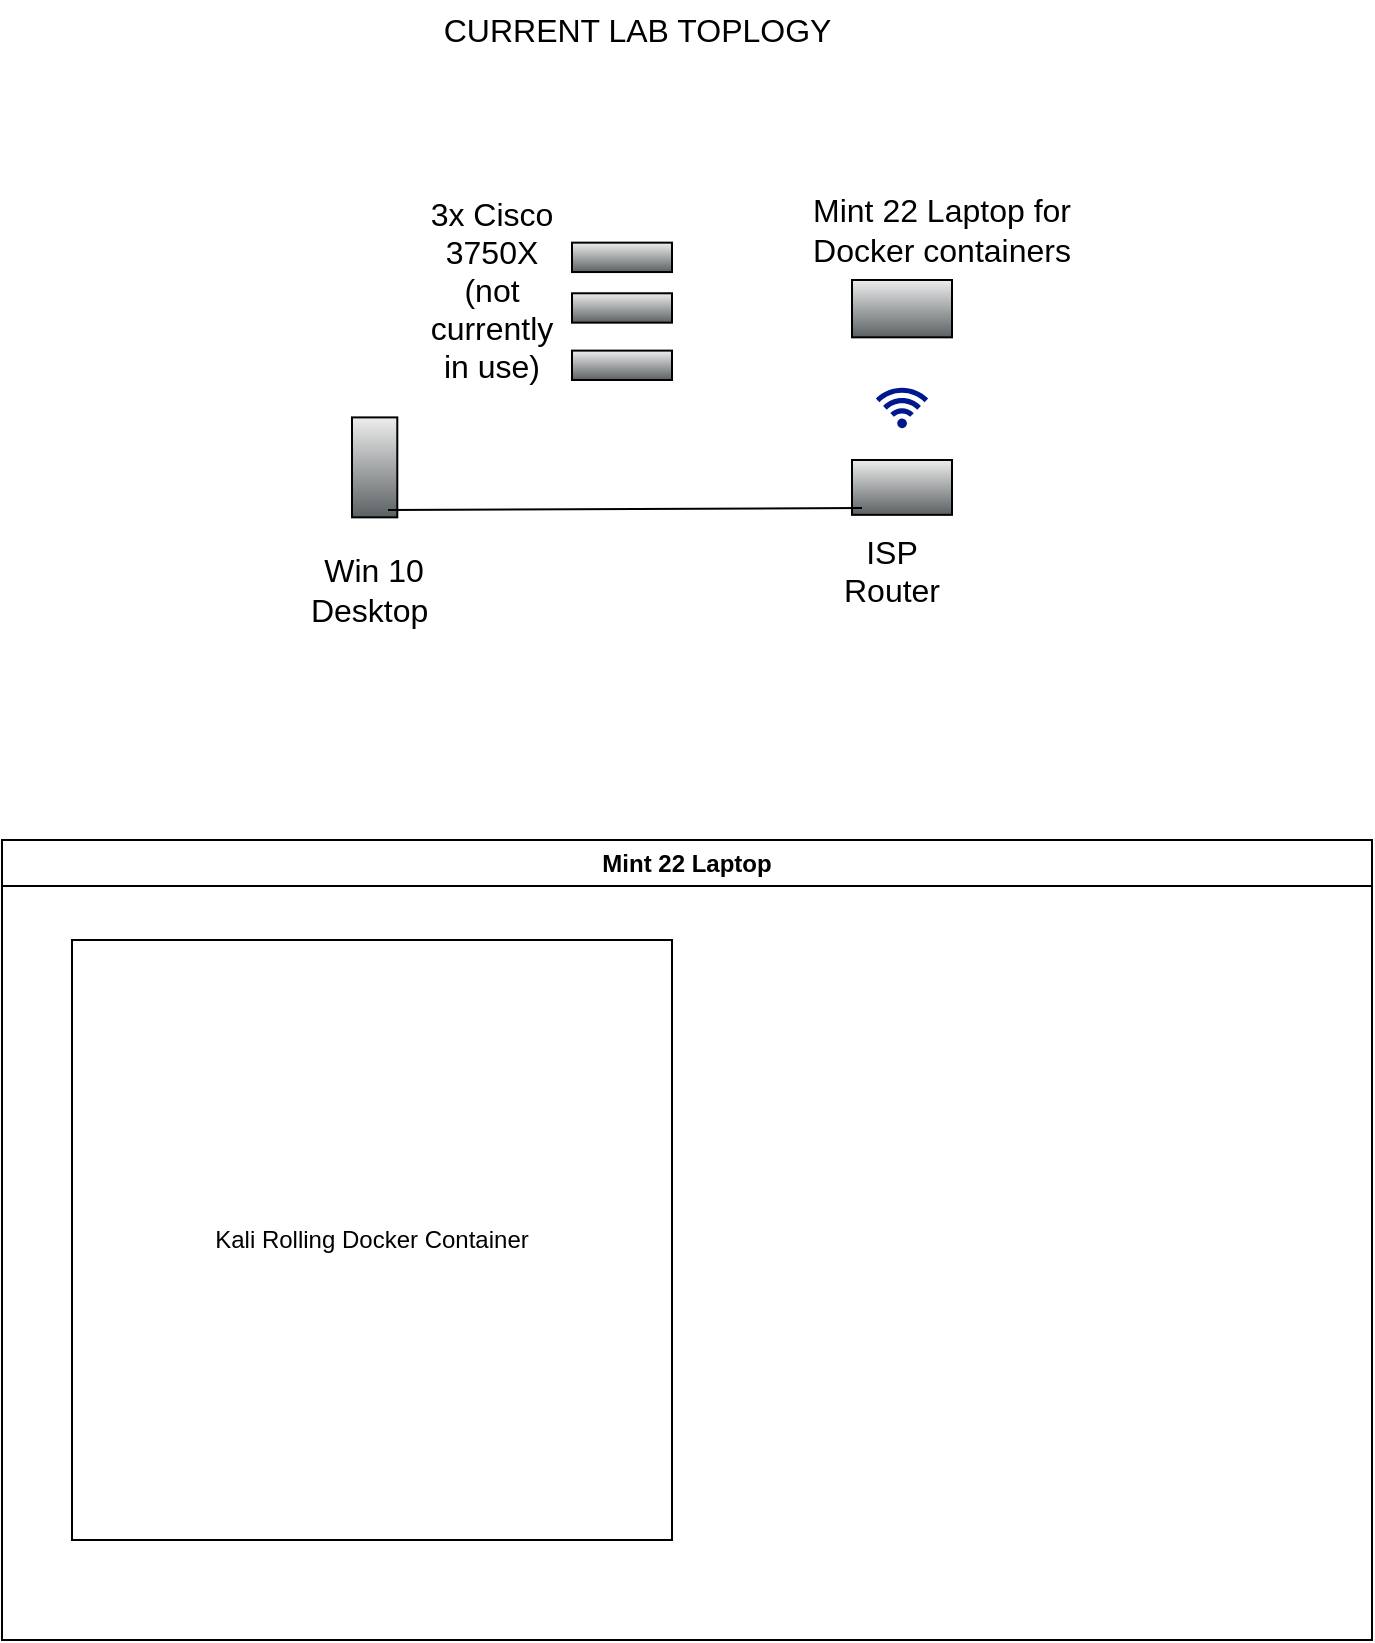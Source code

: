 <?xml version="1.0" encoding="UTF-8"?>
<!-- Do not edit this file with editors other than draw.io -->
<!DOCTYPE svg PUBLIC "-//W3C//DTD SVG 1.1//EN" "http://www.w3.org/Graphics/SVG/1.1/DTD/svg11.dtd">
<svg xmlns="http://www.w3.org/2000/svg" style="background: transparent; background-color: transparent; color-scheme: light dark;" xmlns:xlink="http://www.w3.org/1999/xlink" version="1.1" width="686px" height="821px" viewBox="-0.5 -0.5 686 821" content="&lt;mxfile host=&quot;app.diagrams.net&quot; agent=&quot;Mozilla/5.0 (X11; Linux x86_64) AppleWebKit/537.36 (KHTML, like Gecko) Chrome/141.0.0.0 Safari/537.36&quot; version=&quot;28.2.5&quot;&gt;&#10;  &lt;diagram name=&quot;Page-1&quot; id=&quot;QlcYzYg2v1MQ-RRCxxak&quot;&gt;&#10;    &lt;mxGraphModel dx=&quot;1620&quot; dy=&quot;798&quot; grid=&quot;1&quot; gridSize=&quot;10&quot; guides=&quot;1&quot; tooltips=&quot;1&quot; connect=&quot;1&quot; arrows=&quot;1&quot; fold=&quot;1&quot; page=&quot;1&quot; pageScale=&quot;1&quot; pageWidth=&quot;850&quot; pageHeight=&quot;1100&quot; math=&quot;0&quot; shadow=&quot;0&quot;&gt;&#10;      &lt;root&gt;&#10;        &lt;mxCell id=&quot;0&quot; /&gt;&#10;        &lt;mxCell id=&quot;1&quot; parent=&quot;0&quot; /&gt;&#10;        &lt;mxCell id=&quot;G-w8_pUQkLvqbuahZuXw-2&quot; value=&quot;&quot; style=&quot;shape=mxgraph.networks2.icon;aspect=fixed;fillColor=#EDEDED;strokeColor=#000000;gradientColor=#5B6163;network2IconShadow=1;network2bgFillColor=none;labelPosition=center;verticalLabelPosition=bottom;align=center;verticalAlign=top;network2Icon=mxgraph.networks2.laptop;network2IconW=1;network2IconH=0.573;&quot; parent=&quot;1&quot; vertex=&quot;1&quot;&gt;&#10;          &lt;mxGeometry x=&quot;490&quot; y=&quot;330&quot; width=&quot;50&quot; height=&quot;28.67&quot; as=&quot;geometry&quot; /&gt;&#10;        &lt;/mxCell&gt;&#10;        &lt;mxCell id=&quot;G-w8_pUQkLvqbuahZuXw-3&quot; value=&quot;&quot; style=&quot;fillColorStyles=neutralFill;neutralFill=#9DA6A8;shape=mxgraph.networks2.icon;aspect=fixed;fillColor=#EDEDED;strokeColor=#000000;gradientColor=#5B6163;network2IconShadow=1;network2bgFillColor=none;labelPosition=center;verticalLabelPosition=bottom;align=center;verticalAlign=top;network2Icon=mxgraph.networks2.router;network2IconXOffset=0.0;network2IconYOffset=-0.114;network2IconW=1;network2IconH=0.548;&quot; parent=&quot;1&quot; vertex=&quot;1&quot;&gt;&#10;          &lt;mxGeometry x=&quot;490&quot; y=&quot;420&quot; width=&quot;50&quot; height=&quot;27.425&quot; as=&quot;geometry&quot; /&gt;&#10;        &lt;/mxCell&gt;&#10;        &lt;mxCell id=&quot;G-w8_pUQkLvqbuahZuXw-4&quot; value=&quot;&quot; style=&quot;shape=mxgraph.networks2.icon;aspect=fixed;fillColor=#EDEDED;strokeColor=#000000;gradientColor=#5B6163;network2IconShadow=1;network2bgFillColor=none;labelPosition=center;verticalLabelPosition=bottom;align=center;verticalAlign=top;network2Icon=mxgraph.networks2.desktop_pc;network2IconXOffset=-0.003;network2IconYOffset=0.0;network2IconW=0.453;network2IconH=1.0;&quot; parent=&quot;1&quot; vertex=&quot;1&quot;&gt;&#10;          &lt;mxGeometry x=&quot;240&quot; y=&quot;398.7&quot; width=&quot;22.65&quot; height=&quot;49.975&quot; as=&quot;geometry&quot; /&gt;&#10;        &lt;/mxCell&gt;&#10;        &lt;mxCell id=&quot;G-w8_pUQkLvqbuahZuXw-6&quot; value=&quot;&quot; style=&quot;fillColorStyles=neutralFill;neutralFill=#9DA6A8;shape=mxgraph.networks2.icon;aspect=fixed;fillColor=#EDEDED;strokeColor=#000000;gradientColor=#5B6163;network2IconShadow=1;network2bgFillColor=none;labelPosition=center;verticalLabelPosition=bottom;align=center;verticalAlign=top;network2Icon=mxgraph.networks2.hub;network2IconXOffset=0.0;network2IconYOffset=0.013;network2IconW=1;network2IconH=0.294;&quot; parent=&quot;1&quot; vertex=&quot;1&quot;&gt;&#10;          &lt;mxGeometry x=&quot;350&quot; y=&quot;336.64&quot; width=&quot;50&quot; height=&quot;14.69&quot; as=&quot;geometry&quot; /&gt;&#10;        &lt;/mxCell&gt;&#10;        &lt;mxCell id=&quot;G-w8_pUQkLvqbuahZuXw-7&quot; value=&quot;&quot; style=&quot;fillColorStyles=neutralFill;neutralFill=#9DA6A8;shape=mxgraph.networks2.icon;aspect=fixed;fillColor=#EDEDED;strokeColor=#000000;gradientColor=#5B6163;network2IconShadow=1;network2bgFillColor=none;labelPosition=center;verticalLabelPosition=bottom;align=center;verticalAlign=top;network2Icon=mxgraph.networks2.hub;network2IconXOffset=0.0;network2IconYOffset=0.013;network2IconW=1;network2IconH=0.294;&quot; parent=&quot;1&quot; vertex=&quot;1&quot;&gt;&#10;          &lt;mxGeometry x=&quot;350&quot; y=&quot;365.31&quot; width=&quot;50&quot; height=&quot;14.69&quot; as=&quot;geometry&quot; /&gt;&#10;        &lt;/mxCell&gt;&#10;        &lt;mxCell id=&quot;G-w8_pUQkLvqbuahZuXw-8&quot; value=&quot;&quot; style=&quot;fillColorStyles=neutralFill;neutralFill=#9DA6A8;shape=mxgraph.networks2.icon;aspect=fixed;fillColor=#EDEDED;strokeColor=#000000;gradientColor=#5B6163;network2IconShadow=1;network2bgFillColor=none;labelPosition=center;verticalLabelPosition=bottom;align=center;verticalAlign=top;network2Icon=mxgraph.networks2.hub;network2IconXOffset=0.0;network2IconYOffset=0.013;network2IconW=1;network2IconH=0.294;&quot; parent=&quot;1&quot; vertex=&quot;1&quot;&gt;&#10;          &lt;mxGeometry x=&quot;350&quot; y=&quot;311.33&quot; width=&quot;50&quot; height=&quot;14.69&quot; as=&quot;geometry&quot; /&gt;&#10;        &lt;/mxCell&gt;&#10;        &lt;mxCell id=&quot;G-w8_pUQkLvqbuahZuXw-13&quot; value=&quot;&quot; style=&quot;sketch=0;aspect=fixed;pointerEvents=1;shadow=0;dashed=0;html=1;strokeColor=none;labelPosition=center;verticalLabelPosition=bottom;verticalAlign=top;align=center;fillColor=#00188D;shape=mxgraph.mscae.enterprise.wireless_connection;rotation=-90;&quot; parent=&quot;1&quot; vertex=&quot;1&quot;&gt;&#10;          &lt;mxGeometry x=&quot;504&quot; y=&quot;380&quot; width=&quot;22&quot; height=&quot;26.19&quot; as=&quot;geometry&quot; /&gt;&#10;        &lt;/mxCell&gt;&#10;        &lt;mxCell id=&quot;G-w8_pUQkLvqbuahZuXw-14&quot; value=&quot;CURRENT LAB TOPLOGY&amp;amp;nbsp;&quot; style=&quot;text;strokeColor=none;fillColor=none;html=1;align=center;verticalAlign=middle;whiteSpace=wrap;rounded=0;fontSize=16;&quot; parent=&quot;1&quot; vertex=&quot;1&quot;&gt;&#10;          &lt;mxGeometry x=&quot;265&quot; y=&quot;190&quot; width=&quot;240&quot; height=&quot;30&quot; as=&quot;geometry&quot; /&gt;&#10;        &lt;/mxCell&gt;&#10;        &lt;mxCell id=&quot;G-w8_pUQkLvqbuahZuXw-17&quot; value=&quot;&quot; style=&quot;endArrow=none;html=1;rounded=0;fontSize=12;startSize=8;endSize=8;curved=1;exitX=0.795;exitY=0.926;exitDx=0;exitDy=0;exitPerimeter=0;entryX=0.1;entryY=0.875;entryDx=0;entryDy=0;entryPerimeter=0;&quot; parent=&quot;1&quot; source=&quot;G-w8_pUQkLvqbuahZuXw-4&quot; target=&quot;G-w8_pUQkLvqbuahZuXw-3&quot; edge=&quot;1&quot;&gt;&#10;          &lt;mxGeometry width=&quot;50&quot; height=&quot;50&quot; relative=&quot;1&quot; as=&quot;geometry&quot;&gt;&#10;            &lt;mxPoint x=&quot;520&quot; y=&quot;470&quot; as=&quot;sourcePoint&quot; /&gt;&#10;            &lt;mxPoint x=&quot;480&quot; y=&quot;450&quot; as=&quot;targetPoint&quot; /&gt;&#10;          &lt;/mxGeometry&gt;&#10;        &lt;/mxCell&gt;&#10;        &lt;mxCell id=&quot;G-w8_pUQkLvqbuahZuXw-18&quot; value=&quot;ISP Router&amp;lt;div&amp;gt;&amp;lt;br&amp;gt;&amp;lt;/div&amp;gt;&quot; style=&quot;text;strokeColor=none;fillColor=none;html=1;align=center;verticalAlign=middle;whiteSpace=wrap;rounded=0;fontSize=16;&quot; parent=&quot;1&quot; vertex=&quot;1&quot;&gt;&#10;          &lt;mxGeometry x=&quot;480&quot; y=&quot;470&quot; width=&quot;60&quot; height=&quot;30&quot; as=&quot;geometry&quot; /&gt;&#10;        &lt;/mxCell&gt;&#10;        &lt;mxCell id=&quot;G-w8_pUQkLvqbuahZuXw-19&quot; value=&quot;Mint 22 Laptop for Docker containers&quot; style=&quot;text;strokeColor=none;fillColor=none;html=1;align=center;verticalAlign=middle;whiteSpace=wrap;rounded=0;fontSize=16;&quot; parent=&quot;1&quot; vertex=&quot;1&quot;&gt;&#10;          &lt;mxGeometry x=&quot;450&quot; y=&quot;290&quot; width=&quot;170&quot; height=&quot;30&quot; as=&quot;geometry&quot; /&gt;&#10;        &lt;/mxCell&gt;&#10;        &lt;mxCell id=&quot;G-w8_pUQkLvqbuahZuXw-20&quot; value=&quot;Win 10 Desktop&amp;amp;nbsp;&quot; style=&quot;text;strokeColor=none;fillColor=none;html=1;align=center;verticalAlign=middle;whiteSpace=wrap;rounded=0;fontSize=16;&quot; parent=&quot;1&quot; vertex=&quot;1&quot;&gt;&#10;          &lt;mxGeometry x=&quot;221.33&quot; y=&quot;470&quot; width=&quot;60&quot; height=&quot;30&quot; as=&quot;geometry&quot; /&gt;&#10;        &lt;/mxCell&gt;&#10;        &lt;mxCell id=&quot;G-w8_pUQkLvqbuahZuXw-21&quot; value=&quot;3x Cisco 3750X (not currently in use)&quot; style=&quot;text;strokeColor=none;fillColor=none;html=1;align=center;verticalAlign=middle;whiteSpace=wrap;rounded=0;fontSize=16;&quot; parent=&quot;1&quot; vertex=&quot;1&quot;&gt;&#10;          &lt;mxGeometry x=&quot;280&quot; y=&quot;320&quot; width=&quot;60&quot; height=&quot;30&quot; as=&quot;geometry&quot; /&gt;&#10;        &lt;/mxCell&gt;&#10;        &lt;mxCell id=&quot;F3-zlHwpj_jEEjmvI83b-2&quot; value=&quot;Mint 22 Laptop&quot; style=&quot;swimlane;whiteSpace=wrap;html=1;&quot; vertex=&quot;1&quot; parent=&quot;1&quot;&gt;&#10;          &lt;mxGeometry x=&quot;65&quot; y=&quot;610&quot; width=&quot;685&quot; height=&quot;400&quot; as=&quot;geometry&quot; /&gt;&#10;        &lt;/mxCell&gt;&#10;        &lt;mxCell id=&quot;F3-zlHwpj_jEEjmvI83b-3&quot; value=&quot;Kali Rolling Docker Container&quot; style=&quot;whiteSpace=wrap;html=1;aspect=fixed;&quot; vertex=&quot;1&quot; parent=&quot;F3-zlHwpj_jEEjmvI83b-2&quot;&gt;&#10;          &lt;mxGeometry x=&quot;35&quot; y=&quot;50&quot; width=&quot;300&quot; height=&quot;300&quot; as=&quot;geometry&quot; /&gt;&#10;        &lt;/mxCell&gt;&#10;      &lt;/root&gt;&#10;    &lt;/mxGraphModel&gt;&#10;  &lt;/diagram&gt;&#10;&lt;/mxfile&gt;&#10;"><defs/><g><g data-cell-id="0"><g data-cell-id="1"><g data-cell-id="G-w8_pUQkLvqbuahZuXw-2"><g><path d="M 471.75 168.16 L 428.25 168.16 C 426.73 168.16 425.5 166.94 425.5 165.41 L 425.5 164.38 C 425.5 164.24 425.61 164.13 425.75 164.13 L 474.25 164.13 C 474.39 164.13 474.5 164.24 474.5 164.38 L 474.5 165.41 C 474.5 166.94 473.27 168.16 471.75 168.16 Z M 469 141 L 431 141 C 430.99 141 430.98 141.01 430.98 141.03 L 430.98 162.88 C 430.98 162.9 430.99 162.91 431 162.91 L 469 162.91 C 469.01 162.91 469.02 162.9 469.02 162.88 L 469.02 141.03 C 469.02 141.01 469.01 141 469 141 Z" fill="#ededed" stroke="none" pointer-events="all" style="fill: light-dark(rgb(237, 237, 237), rgb(33, 33, 33));"/><path d="M 474.25 163.63 L 469.7 163.63 C 469.9 163.44 470.02 163.18 470.02 162.88 L 470.02 141.03 C 470.02 140.75 469.92 140.5 469.73 140.31 C 469.73 140.31 469.72 140.3 469.72 140.29 C 469.53 140.11 469.27 140 469 140 L 431 140 C 430.44 140 429.98 140.46 429.98 141.03 L 429.98 162.88 C 429.98 163.18 430.1 163.44 430.3 163.63 L 425.75 163.63 C 425.33 163.63 425 163.97 425 164.38 L 425 165.42 C 425 166.3 425.35 167.09 425.92 167.68 C 425.94 167.7 425.96 167.73 425.99 167.75 C 426.57 168.32 427.38 168.67 428.25 168.67 L 471.75 168.67 C 473.54 168.67 475 167.21 475 165.42 L 475 164.38 C 475 163.97 474.67 163.63 474.25 163.63 Z M 431.98 142 L 468.02 142 L 468.02 161.91 L 431.98 161.91 L 431.98 142 Z M 474 165.41 C 474 166.66 472.99 167.66 471.75 167.66 L 428.25 167.66 C 427.01 167.66 426 166.66 426 165.41 L 426 164.63 L 444.01 164.63 L 444.01 165.13 C 444.01 165.4 444.24 165.63 444.51 165.63 L 455.51 165.63 C 455.79 165.63 456.01 165.4 456.01 165.13 L 456.01 164.63 L 474 164.63 L 474 165.41 Z" fill="#000000" stroke="none" pointer-events="all" style="fill: light-dark(rgb(0, 0, 0), rgb(237, 237, 237));"/></g></g><g data-cell-id="G-w8_pUQkLvqbuahZuXw-3"><g><path d="M 473.25 255.61 L 426.75 255.61 C 426.06 255.61 425.5 255.05 425.5 254.36 L 425.5 244.49 C 425.5 243.79 426.06 243.24 426.75 243.24 L 473.25 243.24 C 473.94 243.24 474.5 243.79 474.5 244.49 L 474.5 254.36 C 474.5 255.05 473.94 255.61 473.25 255.61 Z" fill="#ededed" stroke="none" pointer-events="all" style="fill: light-dark(rgb(237, 237, 237), rgb(33, 33, 33));"/><path d="M 470.89 249.25 C 470.89 250.08 470.22 250.75 469.39 250.75 C 468.56 250.75 467.89 250.08 467.89 249.25 C 467.89 248.42 468.56 247.75 469.39 247.75 C 470.22 247.75 470.89 248.42 470.89 249.25 Z M 463.87 247.75 C 463.03 247.75 462.37 248.42 462.37 249.25 C 462.37 250.08 463.03 250.75 463.87 250.75 C 464.69 250.75 465.37 250.08 465.37 249.25 C 465.37 248.42 464.69 247.75 463.87 247.75 Z M 458.34 247.75 C 457.51 247.75 456.84 248.42 456.84 249.25 C 456.84 250.08 457.51 250.75 458.34 250.75 C 459.17 250.75 459.84 250.08 459.84 249.25 C 459.84 248.42 459.17 247.75 458.34 247.75 Z" fill="#9da6a8" stroke="none" pointer-events="all" style="fill: light-dark(rgb(157, 166, 168), rgb(89, 97, 98));"/><path d="M 453.13 246.92 L 429.01 246.92 C 428.74 246.92 428.51 246.69 428.51 246.42 C 428.51 246.15 428.74 245.92 429.01 245.92 L 453.13 245.92 C 453.4 245.92 453.63 246.15 453.63 246.42 C 453.63 246.69 453.4 246.92 453.13 246.92 Z M 453.63 249.43 C 453.63 249.15 453.4 248.93 453.13 248.93 L 429.01 248.93 C 428.74 248.93 428.51 249.15 428.51 249.43 C 428.51 249.7 428.74 249.93 429.01 249.93 L 453.13 249.93 C 453.4 249.93 453.63 249.7 453.63 249.43 Z M 453.63 252.43 C 453.63 252.16 453.4 251.93 453.13 251.93 L 429.01 251.93 C 428.74 251.93 428.51 252.16 428.51 252.43 C 428.51 252.7 428.74 252.93 429.01 252.93 L 453.13 252.93 C 453.4 252.93 453.63 252.7 453.63 252.43 Z M 471.39 249.25 C 471.39 248.15 470.5 247.25 469.39 247.25 C 468.28 247.25 467.39 248.15 467.39 249.25 C 467.39 250.35 468.28 251.25 469.39 251.25 C 470.5 251.25 471.39 250.35 471.39 249.25 Z M 470.39 249.25 C 470.39 249.8 469.94 250.25 469.39 250.25 C 468.84 250.25 468.39 249.8 468.39 249.25 C 468.39 248.7 468.84 248.25 469.39 248.25 C 469.94 248.25 470.39 248.69 470.39 249.25 Z M 465.87 249.25 C 465.87 248.15 464.97 247.25 463.87 247.25 C 462.76 247.25 461.87 248.15 461.87 249.25 C 461.87 250.35 462.76 251.25 463.87 251.25 C 464.97 251.25 465.87 250.35 465.87 249.25 Z M 464.87 249.25 C 464.87 249.8 464.42 250.25 463.87 250.25 C 463.31 250.25 462.87 249.8 462.87 249.25 C 462.87 248.7 463.31 248.25 463.87 248.25 C 464.42 248.25 464.87 248.69 464.87 249.25 Z M 460.34 249.25 C 460.34 248.15 459.44 247.25 458.34 247.25 C 457.24 247.25 456.34 248.15 456.34 249.25 C 456.34 250.35 457.24 251.25 458.34 251.25 C 459.44 251.25 460.34 250.35 460.34 249.25 Z M 459.34 249.25 C 459.34 249.8 458.89 250.25 458.34 250.25 C 457.79 250.25 457.34 249.8 457.34 249.25 C 457.34 248.7 457.79 248.25 458.34 248.25 C 458.89 248.25 459.34 248.69 459.34 249.25 Z M 473.25 242.74 L 466.95 242.74 L 466.69 231.17 C 466.67 230.88 466.56 230.66 466.4 230.5 C 465.88 230 464.83 230.22 464.78 231.17 C 464.78 231.2 464.56 240.47 464.51 242.74 L 435.49 242.74 L 435.22 231.17 C 435.2 230.91 435.11 230.69 434.97 230.54 L 434.92 230.49 C 434.69 230.28 434.38 230.21 434.08 230.26 C 433.73 230.32 433.42 230.57 433.33 231.01 C 433.32 231.06 433.31 231.12 433.31 231.17 C 433.31 231.2 433.09 240.47 433.04 242.74 L 426.75 242.74 C 425.79 242.74 425 243.52 425 244.49 L 425 254.36 C 425 254.81 425.17 255.22 425.45 255.53 C 425.45 255.53 425.45 255.53 425.45 255.53 C 425.5 255.57 425.53 255.62 425.57 255.66 C 425.57 255.66 425.57 255.66 425.57 255.66 C 425.88 255.94 426.3 256.11 426.75 256.11 L 430.64 256.11 L 430.64 256.93 C 430.64 257.2 430.87 257.43 431.14 257.43 L 437.39 257.43 C 437.67 257.43 437.89 257.2 437.89 256.93 L 437.89 256.11 L 462.11 256.11 L 462.11 256.93 C 462.11 257.2 462.33 257.43 462.61 257.43 L 468.86 257.43 C 469.13 257.43 469.36 257.2 469.36 256.93 L 469.36 256.11 L 473.25 256.11 C 474.21 256.11 475 255.32 475 254.36 L 475 244.49 C 475 243.52 474.22 242.74 473.25 242.74 Z M 474 254.36 C 474 254.78 473.67 255.11 473.25 255.11 L 426.75 255.11 C 426.33 255.11 426 254.78 426 254.36 L 426 244.49 C 426 244.07 426.33 243.74 426.75 243.74 L 473.25 243.74 C 473.67 243.74 474 244.07 474 244.49 L 474 254.36 Z" fill="#000000" stroke="none" pointer-events="all" style="fill: light-dark(rgb(0, 0, 0), rgb(237, 237, 237));"/></g></g><g data-cell-id="G-w8_pUQkLvqbuahZuXw-4"><g><path d="M 195.78 256.07 L 176.88 256.07 C 176.19 256.07 175.63 255.51 175.63 254.82 L 175.63 210.58 C 175.63 209.89 176.19 209.33 176.88 209.33 L 195.78 209.33 C 196.47 209.33 197.03 209.89 197.03 210.58 L 197.03 254.82 C 197.03 255.51 196.47 256.07 195.78 256.07 Z" fill="#ededed" stroke="none" pointer-events="all" style="fill: light-dark(rgb(237, 237, 237), rgb(33, 33, 33));"/><path d="M 186.32 211.4 C 185.18 211.4 184.25 212.33 184.25 213.48 C 184.25 214.62 185.18 215.55 186.32 215.55 C 187.47 215.55 188.4 214.62 188.4 213.48 C 188.4 212.33 187.47 211.4 186.32 211.4 Z M 193.59 248.47 L 179.06 248.47 C 178.74 248.47 178.47 248.73 178.44 249.05 C 178.44 249.06 178.44 249.08 178.44 249.1 C 178.44 249.44 178.72 249.72 179.06 249.72 L 193.58 249.72 C 193.93 249.72 194.21 249.44 194.21 249.1 C 194.21 248.75 193.93 248.47 193.59 248.47 Z M 193.59 244.73 L 179.06 244.73 C 178.72 244.73 178.44 245.01 178.44 245.35 C 178.44 245.7 178.72 245.98 179.06 245.98 L 193.58 245.98 C 193.93 245.98 194.21 245.7 194.21 245.35 C 194.21 245.01 193.93 244.73 193.59 244.73 Z M 193.59 240.98 L 179.06 240.98 C 178.72 240.98 178.44 241.26 178.44 241.61 C 178.44 241.95 178.72 242.23 179.06 242.23 L 193.58 242.23 C 193.93 242.23 194.21 241.95 194.21 241.61 C 194.21 241.26 193.93 240.98 193.59 240.98 Z M 193.59 237.23 L 179.06 237.23 C 178.72 237.23 178.44 237.51 178.44 237.86 C 178.44 238.2 178.72 238.48 179.06 238.48 L 193.58 238.48 C 193.93 238.48 194.21 238.2 194.21 237.86 C 194.21 237.51 193.93 237.23 193.59 237.23 Z M 193.59 233.49 L 179.06 233.49 C 178.72 233.49 178.44 233.77 178.44 234.11 C 178.44 234.46 178.72 234.74 179.06 234.74 L 193.58 234.74 C 193.93 234.74 194.21 234.46 194.21 234.11 C 194.21 233.77 193.93 233.49 193.59 233.49 Z M 179.06 234.74 L 193.58 234.74 C 193.93 234.74 194.21 234.46 194.21 234.11 C 194.21 233.77 193.93 233.49 193.58 233.49 L 179.06 233.49 C 178.72 233.49 178.44 233.77 178.44 234.11 C 178.44 234.46 178.72 234.74 179.06 234.74 Z M 193.59 237.23 L 179.06 237.23 C 178.72 237.23 178.44 237.51 178.44 237.86 C 178.44 238.2 178.72 238.48 179.06 238.48 L 193.58 238.48 C 193.93 238.48 194.21 238.2 194.21 237.86 C 194.21 237.51 193.93 237.23 193.59 237.23 Z M 193.59 240.98 L 179.06 240.98 C 178.72 240.98 178.44 241.26 178.44 241.61 C 178.44 241.95 178.72 242.23 179.06 242.23 L 193.58 242.23 C 193.93 242.23 194.21 241.95 194.21 241.61 C 194.21 241.26 193.93 240.98 193.59 240.98 Z M 193.59 244.73 L 179.06 244.73 C 178.72 244.73 178.44 245.01 178.44 245.35 C 178.44 245.7 178.72 245.98 179.06 245.98 L 193.58 245.98 C 193.93 245.98 194.21 245.7 194.21 245.35 C 194.21 245.01 193.93 244.73 193.59 244.73 Z M 193.59 248.47 L 179.06 248.47 C 178.74 248.47 178.47 248.73 178.44 249.05 C 178.44 249.06 178.44 249.08 178.44 249.1 C 178.44 249.44 178.72 249.72 179.06 249.72 L 193.58 249.72 C 193.93 249.72 194.21 249.44 194.21 249.1 C 194.21 248.75 193.93 248.47 193.59 248.47 Z M 186.32 215.55 C 187.47 215.55 188.4 214.62 188.4 213.48 C 188.4 212.33 187.47 211.4 186.32 211.4 C 185.18 211.4 184.25 212.33 184.25 213.48 C 184.25 214.62 185.18 215.55 186.32 215.55 Z M 197.13 209.28 C 197.11 209.26 197.09 209.24 197.06 209.22 C 196.73 208.9 196.28 208.7 195.78 208.7 L 176.88 208.7 C 175.84 208.7 175 209.54 175 210.58 L 175 254.82 C 175 255.29 175.18 255.73 175.47 256.06 C 175.52 256.12 175.58 256.17 175.63 256.22 L 175.63 256.22 C 175.94 256.49 176.33 256.66 176.75 256.69 L 176.75 258.05 C 176.75 258.22 176.82 258.37 176.93 258.48 L 176.95 258.5 C 177.06 258.61 177.22 258.68 177.38 258.68 L 195.27 258.68 C 195.61 258.68 195.89 258.4 195.89 258.05 L 195.89 256.69 C 196.87 256.63 197.65 255.81 197.65 254.82 L 197.65 210.58 C 197.65 210.08 197.46 209.62 197.13 209.28 Z M 196.4 254.82 C 196.4 255.16 196.12 255.44 195.78 255.44 L 176.88 255.44 C 176.53 255.44 176.25 255.16 176.25 254.82 L 176.25 210.58 C 176.25 210.23 176.53 209.95 176.88 209.95 L 195.78 209.95 C 196.12 209.95 196.4 210.23 196.4 210.58 L 196.4 254.82 Z M 193.59 233.49 L 179.06 233.49 C 178.72 233.49 178.44 233.77 178.44 234.11 C 178.44 234.46 178.72 234.74 179.06 234.74 L 193.58 234.74 C 193.93 234.74 194.21 234.46 194.21 234.11 C 194.21 233.77 193.93 233.49 193.59 233.49 Z M 193.59 237.23 L 179.06 237.23 C 178.72 237.23 178.44 237.51 178.44 237.86 C 178.44 238.2 178.72 238.48 179.06 238.48 L 193.58 238.48 C 193.93 238.48 194.21 238.2 194.21 237.86 C 194.21 237.51 193.93 237.23 193.59 237.23 Z M 193.59 240.98 L 179.06 240.98 C 178.72 240.98 178.44 241.26 178.44 241.61 C 178.44 241.95 178.72 242.23 179.06 242.23 L 193.58 242.23 C 193.93 242.23 194.21 241.95 194.21 241.61 C 194.21 241.26 193.93 240.98 193.59 240.98 Z M 193.59 244.73 L 179.06 244.73 C 178.72 244.73 178.44 245.01 178.44 245.35 C 178.44 245.7 178.72 245.98 179.06 245.98 L 193.58 245.98 C 193.93 245.98 194.21 245.7 194.21 245.35 C 194.21 245.01 193.93 244.73 193.59 244.73 Z M 193.59 248.47 L 179.06 248.47 C 178.74 248.47 178.47 248.73 178.44 249.05 C 178.44 249.06 178.44 249.08 178.44 249.1 C 178.44 249.44 178.72 249.72 179.06 249.72 L 193.58 249.72 C 193.93 249.72 194.21 249.44 194.21 249.1 C 194.21 248.75 193.93 248.47 193.59 248.47 Z M 186.32 215.55 C 187.47 215.55 188.4 214.62 188.4 213.48 C 188.4 212.33 187.47 211.4 186.32 211.4 C 185.18 211.4 184.25 212.33 184.25 213.48 C 184.25 214.62 185.18 215.55 186.32 215.55 Z M 186.32 211.4 C 185.18 211.4 184.25 212.33 184.25 213.48 C 184.25 214.62 185.18 215.55 186.32 215.55 C 187.47 215.55 188.4 214.62 188.4 213.48 C 188.4 212.33 187.47 211.4 186.32 211.4 Z M 193.59 248.47 L 179.06 248.47 C 178.74 248.47 178.47 248.73 178.44 249.05 C 178.44 249.06 178.44 249.08 178.44 249.1 C 178.44 249.44 178.72 249.72 179.06 249.72 L 193.58 249.72 C 193.93 249.72 194.21 249.44 194.21 249.1 C 194.21 248.75 193.93 248.47 193.59 248.47 Z M 193.59 244.73 L 179.06 244.73 C 178.72 244.73 178.44 245.01 178.44 245.35 C 178.44 245.7 178.72 245.98 179.06 245.98 L 193.58 245.98 C 193.93 245.98 194.21 245.7 194.21 245.35 C 194.21 245.01 193.93 244.73 193.59 244.73 Z M 193.59 240.98 L 179.06 240.98 C 178.72 240.98 178.44 241.26 178.44 241.61 C 178.44 241.95 178.72 242.23 179.06 242.23 L 193.58 242.23 C 193.93 242.23 194.21 241.95 194.21 241.61 C 194.21 241.26 193.93 240.98 193.59 240.98 Z M 193.59 237.23 L 179.06 237.23 C 178.72 237.23 178.44 237.51 178.44 237.86 C 178.44 238.2 178.72 238.48 179.06 238.48 L 193.58 238.48 C 193.93 238.48 194.21 238.2 194.21 237.86 C 194.21 237.51 193.93 237.23 193.59 237.23 Z M 193.59 233.49 L 179.06 233.49 C 178.72 233.49 178.44 233.77 178.44 234.11 C 178.44 234.46 178.72 234.74 179.06 234.74 L 193.58 234.74 C 193.93 234.74 194.21 234.46 194.21 234.11 C 194.21 233.77 193.93 233.49 193.59 233.49 Z M 193.59 248.47 L 179.06 248.47 C 178.74 248.47 178.47 248.73 178.44 249.05 C 178.44 249.06 178.44 249.08 178.44 249.1 C 178.44 249.44 178.72 249.72 179.06 249.72 L 193.58 249.72 C 193.93 249.72 194.21 249.44 194.21 249.1 C 194.21 248.75 193.93 248.47 193.59 248.47 Z M 193.59 244.73 L 179.06 244.73 C 178.72 244.73 178.44 245.01 178.44 245.35 C 178.44 245.7 178.72 245.98 179.06 245.98 L 193.58 245.98 C 193.93 245.98 194.21 245.7 194.21 245.35 C 194.21 245.01 193.93 244.73 193.59 244.73 Z M 193.59 240.98 L 179.06 240.98 C 178.72 240.98 178.44 241.26 178.44 241.61 C 178.44 241.95 178.72 242.23 179.06 242.23 L 193.58 242.23 C 193.93 242.23 194.21 241.95 194.21 241.61 C 194.21 241.26 193.93 240.98 193.59 240.98 Z M 193.59 237.23 L 179.06 237.23 C 178.72 237.23 178.44 237.51 178.44 237.86 C 178.44 238.2 178.72 238.48 179.06 238.48 L 193.58 238.48 C 193.93 238.48 194.21 238.2 194.21 237.86 C 194.21 237.51 193.93 237.23 193.59 237.23 Z M 193.59 233.49 L 179.06 233.49 C 178.72 233.49 178.44 233.77 178.44 234.11 C 178.44 234.46 178.72 234.74 179.06 234.74 L 193.58 234.74 C 193.93 234.74 194.21 234.46 194.21 234.11 C 194.21 233.77 193.93 233.49 193.59 233.49 Z M 186.32 211.4 C 185.18 211.4 184.25 212.33 184.25 213.48 C 184.25 214.62 185.18 215.55 186.32 215.55 C 187.47 215.55 188.4 214.62 188.4 213.48 C 188.4 212.33 187.47 211.4 186.32 211.4 Z" fill="#000000" stroke="none" pointer-events="all" style="fill: light-dark(rgb(0, 0, 0), rgb(237, 237, 237));"/></g></g><g data-cell-id="G-w8_pUQkLvqbuahZuXw-6"><g><path d="M 333.25 159.51 L 286.75 159.51 C 286.06 159.51 285.5 158.95 285.5 158.26 L 285.5 148.39 C 285.5 147.7 286.06 147.14 286.75 147.14 L 333.25 147.14 C 333.94 147.14 334.5 147.7 334.5 148.39 L 334.5 158.26 C 334.5 158.95 333.94 159.51 333.25 159.51 Z" fill="#ededed" stroke="none" pointer-events="all" style="fill: light-dark(rgb(237, 237, 237), rgb(33, 33, 33));"/><ellipse cx="329.39" cy="153.15" rx="1.5" ry="1.5" fill="#9da6a8" stroke="none" pointer-events="all" style="fill: light-dark(rgb(157, 166, 168), rgb(89, 97, 98));"/><path d="M 329.39 155.15 C 328.28 155.15 327.39 154.25 327.39 153.15 C 327.39 152.04 328.28 151.15 329.39 151.15 C 330.5 151.15 331.39 152.04 331.39 153.15 C 331.39 154.25 330.5 155.15 329.39 155.15 Z M 329.39 152.15 C 328.84 152.15 328.39 152.6 328.39 153.15 C 328.39 153.7 328.84 154.15 329.39 154.15 C 329.94 154.15 330.39 153.7 330.39 153.15 C 330.39 152.6 329.94 152.15 329.39 152.15 Z M 334.51 147.18 C 334.5 147.16 334.48 147.14 334.45 147.12 C 334.14 146.82 333.72 146.64 333.25 146.64 L 286.75 146.64 C 285.79 146.64 285 147.42 285 148.39 L 285 158.26 C 285 158.71 285.17 159.13 285.45 159.44 C 285.45 159.44 285.45 159.44 285.45 159.44 C 285.5 159.48 285.53 159.52 285.57 159.56 C 285.57 159.56 285.57 159.56 285.57 159.56 C 285.88 159.84 286.3 160.01 286.75 160.01 L 290.64 160.01 L 290.64 160.83 C 290.64 161.1 290.87 161.33 291.14 161.33 L 297.39 161.33 C 297.67 161.33 297.89 161.1 297.89 160.83 L 297.89 160.01 L 322.11 160.01 L 322.11 160.83 C 322.11 161.1 322.33 161.33 322.61 161.33 L 328.86 161.33 C 329.13 161.33 329.36 161.1 329.36 160.83 L 329.36 160.01 L 333.25 160.01 C 334.21 160.01 335 159.23 335 158.26 L 335 148.39 C 335 147.92 334.81 147.49 334.51 147.18 Z M 334 158.26 C 334 158.68 333.67 159.01 333.25 159.01 L 286.75 159.01 C 286.33 159.01 286 158.68 286 158.26 L 286 148.39 C 286 147.97 286.33 147.64 286.75 147.64 L 333.25 147.64 C 333.67 147.64 334 147.97 334 148.39 L 334 158.26 Z M 295.99 151.82 L 294.49 151.82 L 294.49 150.32 C 294.49 150.05 294.26 149.82 293.99 149.82 L 290.99 149.82 C 290.71 149.82 290.49 150.05 290.49 150.32 L 290.49 151.82 L 288.99 151.82 C 288.71 151.82 288.49 152.05 288.49 152.32 L 288.49 155.82 C 288.49 156.1 288.71 156.32 288.99 156.32 L 295.99 156.32 C 296.26 156.32 296.49 156.1 296.49 155.82 L 296.49 152.32 C 296.49 152.05 296.27 151.82 295.99 151.82 Z M 305.26 151.82 L 303.76 151.82 L 303.76 150.32 C 303.76 150.05 303.54 149.82 303.26 149.82 L 300.26 149.82 C 299.99 149.82 299.76 150.05 299.76 150.32 L 299.76 151.82 L 298.26 151.82 C 297.99 151.82 297.76 152.05 297.76 152.32 L 297.76 155.82 C 297.76 156.1 297.99 156.32 298.26 156.32 L 305.26 156.32 C 305.54 156.32 305.76 156.1 305.76 155.82 L 305.76 152.32 C 305.76 152.05 305.54 151.82 305.26 151.82 Z M 314.52 151.82 L 313.02 151.82 L 313.02 150.32 C 313.02 150.05 312.8 149.82 312.52 149.82 L 309.52 149.82 C 309.25 149.82 309.02 150.05 309.02 150.32 L 309.02 151.82 L 307.52 151.82 C 307.25 151.82 307.02 152.05 307.02 152.32 L 307.02 155.82 C 307.02 156.1 307.25 156.32 307.52 156.32 L 314.52 156.32 C 314.8 156.32 315.02 156.1 315.02 155.82 L 315.02 152.32 C 315.02 152.05 314.8 151.82 314.52 151.82 Z M 323.79 151.82 L 322.29 151.82 L 322.29 150.32 C 322.29 150.05 322.06 149.82 321.79 149.82 L 318.79 149.82 C 318.51 149.82 318.29 150.05 318.29 150.32 L 318.29 151.82 L 316.79 151.82 C 316.51 151.82 316.29 152.05 316.29 152.32 L 316.29 155.82 C 316.29 156.1 316.51 156.32 316.79 156.32 L 323.79 156.32 C 324.06 156.32 324.29 156.1 324.29 155.82 L 324.29 152.32 C 324.29 152.05 324.07 151.82 323.79 151.82 Z" fill="#000000" stroke="none" pointer-events="all" style="fill: light-dark(rgb(0, 0, 0), rgb(237, 237, 237));"/></g></g><g data-cell-id="G-w8_pUQkLvqbuahZuXw-7"><g><path d="M 333.25 188.18 L 286.75 188.18 C 286.06 188.18 285.5 187.62 285.5 186.93 L 285.5 177.06 C 285.5 176.37 286.06 175.81 286.75 175.81 L 333.25 175.81 C 333.94 175.81 334.5 176.37 334.5 177.06 L 334.5 186.93 C 334.5 187.62 333.94 188.18 333.25 188.18 Z" fill="#ededed" stroke="none" pointer-events="all" style="fill: light-dark(rgb(237, 237, 237), rgb(33, 33, 33));"/><ellipse cx="329.39" cy="181.82" rx="1.5" ry="1.5" fill="#9da6a8" stroke="none" pointer-events="all" style="fill: light-dark(rgb(157, 166, 168), rgb(89, 97, 98));"/><path d="M 329.39 183.82 C 328.28 183.82 327.39 182.92 327.39 181.82 C 327.39 180.71 328.28 179.82 329.39 179.82 C 330.5 179.82 331.39 180.71 331.39 181.82 C 331.39 182.92 330.5 183.82 329.39 183.82 Z M 329.39 180.82 C 328.84 180.82 328.39 181.27 328.39 181.82 C 328.39 182.37 328.84 182.82 329.39 182.82 C 329.94 182.82 330.39 182.37 330.39 181.82 C 330.39 181.27 329.94 180.82 329.39 180.82 Z M 334.51 175.85 C 334.5 175.83 334.48 175.81 334.45 175.79 C 334.14 175.49 333.72 175.31 333.25 175.31 L 286.75 175.31 C 285.79 175.31 285 176.09 285 177.06 L 285 186.93 C 285 187.38 285.17 187.8 285.45 188.11 C 285.45 188.11 285.45 188.11 285.45 188.11 C 285.5 188.15 285.53 188.19 285.57 188.23 C 285.57 188.23 285.57 188.23 285.57 188.23 C 285.88 188.51 286.3 188.68 286.75 188.68 L 290.64 188.68 L 290.64 189.5 C 290.64 189.77 290.87 190 291.14 190 L 297.39 190 C 297.67 190 297.89 189.77 297.89 189.5 L 297.89 188.68 L 322.11 188.68 L 322.11 189.5 C 322.11 189.77 322.33 190 322.61 190 L 328.86 190 C 329.13 190 329.36 189.77 329.36 189.5 L 329.36 188.68 L 333.25 188.68 C 334.21 188.68 335 187.9 335 186.93 L 335 177.06 C 335 176.59 334.81 176.16 334.51 175.85 Z M 334 186.93 C 334 187.35 333.67 187.68 333.25 187.68 L 286.75 187.68 C 286.33 187.68 286 187.35 286 186.93 L 286 177.06 C 286 176.64 286.33 176.31 286.75 176.31 L 333.25 176.31 C 333.67 176.31 334 176.64 334 177.06 L 334 186.93 Z M 295.99 180.49 L 294.49 180.49 L 294.49 178.99 C 294.49 178.72 294.26 178.49 293.99 178.49 L 290.99 178.49 C 290.71 178.49 290.49 178.72 290.49 178.99 L 290.49 180.49 L 288.99 180.49 C 288.71 180.49 288.49 180.72 288.49 180.99 L 288.49 184.49 C 288.49 184.77 288.71 184.99 288.99 184.99 L 295.99 184.99 C 296.26 184.99 296.49 184.77 296.49 184.49 L 296.49 180.99 C 296.49 180.72 296.27 180.49 295.99 180.49 Z M 305.26 180.49 L 303.76 180.49 L 303.76 178.99 C 303.76 178.72 303.54 178.49 303.26 178.49 L 300.26 178.49 C 299.99 178.49 299.76 178.72 299.76 178.99 L 299.76 180.49 L 298.26 180.49 C 297.99 180.49 297.76 180.72 297.76 180.99 L 297.76 184.49 C 297.76 184.77 297.99 184.99 298.26 184.99 L 305.26 184.99 C 305.54 184.99 305.76 184.77 305.76 184.49 L 305.76 180.99 C 305.76 180.72 305.54 180.49 305.26 180.49 Z M 314.52 180.49 L 313.02 180.49 L 313.02 178.99 C 313.02 178.72 312.8 178.49 312.52 178.49 L 309.52 178.49 C 309.25 178.49 309.02 178.72 309.02 178.99 L 309.02 180.49 L 307.52 180.49 C 307.25 180.49 307.02 180.72 307.02 180.99 L 307.02 184.49 C 307.02 184.77 307.25 184.99 307.52 184.99 L 314.52 184.99 C 314.8 184.99 315.02 184.77 315.02 184.49 L 315.02 180.99 C 315.02 180.72 314.8 180.49 314.52 180.49 Z M 323.79 180.49 L 322.29 180.49 L 322.29 178.99 C 322.29 178.72 322.06 178.49 321.79 178.49 L 318.79 178.49 C 318.51 178.49 318.29 178.72 318.29 178.99 L 318.29 180.49 L 316.79 180.49 C 316.51 180.49 316.29 180.72 316.29 180.99 L 316.29 184.49 C 316.29 184.77 316.51 184.99 316.79 184.99 L 323.79 184.99 C 324.06 184.99 324.29 184.77 324.29 184.49 L 324.29 180.99 C 324.29 180.72 324.07 180.49 323.79 180.49 Z" fill="#000000" stroke="none" pointer-events="all" style="fill: light-dark(rgb(0, 0, 0), rgb(237, 237, 237));"/></g></g><g data-cell-id="G-w8_pUQkLvqbuahZuXw-8"><g><path d="M 333.25 134.2 L 286.75 134.2 C 286.06 134.2 285.5 133.64 285.5 132.95 L 285.5 123.08 C 285.5 122.39 286.06 121.83 286.75 121.83 L 333.25 121.83 C 333.94 121.83 334.5 122.39 334.5 123.08 L 334.5 132.95 C 334.5 133.64 333.94 134.2 333.25 134.2 Z" fill="#ededed" stroke="none" pointer-events="all" style="fill: light-dark(rgb(237, 237, 237), rgb(33, 33, 33));"/><ellipse cx="329.39" cy="127.84" rx="1.5" ry="1.5" fill="#9da6a8" stroke="none" pointer-events="all" style="fill: light-dark(rgb(157, 166, 168), rgb(89, 97, 98));"/><path d="M 329.39 129.84 C 328.28 129.84 327.39 128.94 327.39 127.84 C 327.39 126.73 328.28 125.84 329.39 125.84 C 330.5 125.84 331.39 126.73 331.39 127.84 C 331.39 128.94 330.5 129.84 329.39 129.84 Z M 329.39 126.84 C 328.84 126.84 328.39 127.29 328.39 127.84 C 328.39 128.39 328.84 128.84 329.39 128.84 C 329.94 128.84 330.39 128.39 330.39 127.84 C 330.39 127.29 329.94 126.84 329.39 126.84 Z M 334.51 121.87 C 334.5 121.85 334.48 121.83 334.45 121.81 C 334.14 121.51 333.72 121.33 333.25 121.33 L 286.75 121.33 C 285.79 121.33 285 122.11 285 123.08 L 285 132.95 C 285 133.4 285.17 133.82 285.45 134.13 C 285.45 134.13 285.45 134.13 285.45 134.13 C 285.5 134.17 285.53 134.21 285.57 134.25 C 285.57 134.25 285.57 134.25 285.57 134.25 C 285.88 134.53 286.3 134.7 286.75 134.7 L 290.64 134.7 L 290.64 135.52 C 290.64 135.79 290.87 136.02 291.14 136.02 L 297.39 136.02 C 297.67 136.02 297.89 135.79 297.89 135.52 L 297.89 134.7 L 322.11 134.7 L 322.11 135.52 C 322.11 135.79 322.33 136.02 322.61 136.02 L 328.86 136.02 C 329.13 136.02 329.36 135.79 329.36 135.52 L 329.36 134.7 L 333.25 134.7 C 334.21 134.7 335 133.92 335 132.95 L 335 123.08 C 335 122.61 334.81 122.18 334.51 121.87 Z M 334 132.95 C 334 133.37 333.67 133.7 333.25 133.7 L 286.75 133.7 C 286.33 133.7 286 133.37 286 132.95 L 286 123.08 C 286 122.66 286.33 122.33 286.75 122.33 L 333.25 122.33 C 333.67 122.33 334 122.66 334 123.08 L 334 132.95 Z M 295.99 126.51 L 294.49 126.51 L 294.49 125.01 C 294.49 124.74 294.26 124.51 293.99 124.51 L 290.99 124.51 C 290.71 124.51 290.49 124.74 290.49 125.01 L 290.49 126.51 L 288.99 126.51 C 288.71 126.51 288.49 126.74 288.49 127.01 L 288.49 130.51 C 288.49 130.79 288.71 131.01 288.99 131.01 L 295.99 131.01 C 296.26 131.01 296.49 130.79 296.49 130.51 L 296.49 127.01 C 296.49 126.74 296.27 126.51 295.99 126.51 Z M 305.26 126.51 L 303.76 126.51 L 303.76 125.01 C 303.76 124.74 303.54 124.51 303.26 124.51 L 300.26 124.51 C 299.99 124.51 299.76 124.74 299.76 125.01 L 299.76 126.51 L 298.26 126.51 C 297.99 126.51 297.76 126.74 297.76 127.01 L 297.76 130.51 C 297.76 130.79 297.99 131.01 298.26 131.01 L 305.26 131.01 C 305.54 131.01 305.76 130.79 305.76 130.51 L 305.76 127.01 C 305.76 126.74 305.54 126.51 305.26 126.51 Z M 314.52 126.51 L 313.02 126.51 L 313.02 125.01 C 313.02 124.74 312.8 124.51 312.52 124.51 L 309.52 124.51 C 309.25 124.51 309.02 124.74 309.02 125.01 L 309.02 126.51 L 307.52 126.51 C 307.25 126.51 307.02 126.74 307.02 127.01 L 307.02 130.51 C 307.02 130.79 307.25 131.01 307.52 131.01 L 314.52 131.01 C 314.8 131.01 315.02 130.79 315.02 130.51 L 315.02 127.01 C 315.02 126.74 314.8 126.51 314.52 126.51 Z M 323.79 126.51 L 322.29 126.51 L 322.29 125.01 C 322.29 124.74 322.06 124.51 321.79 124.51 L 318.79 124.51 C 318.51 124.51 318.29 124.74 318.29 125.01 L 318.29 126.51 L 316.79 126.51 C 316.51 126.51 316.29 126.74 316.29 127.01 L 316.29 130.51 C 316.29 130.79 316.51 131.01 316.79 131.01 L 323.79 131.01 C 324.06 131.01 324.29 130.79 324.29 130.51 L 324.29 127.01 C 324.29 126.74 324.07 126.51 323.79 126.51 Z" fill="#000000" stroke="none" pointer-events="all" style="fill: light-dark(rgb(0, 0, 0), rgb(237, 237, 237));"/></g></g><g data-cell-id="G-w8_pUQkLvqbuahZuXw-13"><g><rect x="439" y="190" width="22" height="26.19" fill="none" stroke="none" transform="rotate(-90,450,203.1)" pointer-events="all"/><path d="M 441.47 205.57 C 440.15 205.57 439.07 204.54 439.01 203.23 C 439 202.57 439.25 201.93 439.71 201.46 C 440.18 200.99 440.81 200.73 441.47 200.73 C 442.81 200.77 443.87 201.89 443.84 203.23 C 443.79 204.51 442.75 205.53 441.47 205.57 Z M 444.69 207.17 C 446.92 204.92 446.92 201.3 444.69 199.05 L 446.54 197.23 C 449.72 200.51 449.7 205.73 446.48 208.99 Z M 448.28 210.72 C 450.34 208.72 451.51 205.97 451.51 203.1 C 451.51 200.22 450.34 197.47 448.28 195.47 L 450.13 193.66 C 455.34 198.89 455.34 207.33 450.13 212.56 Z M 451.97 214.38 C 454.99 211.39 456.68 207.33 456.68 203.1 C 456.68 198.86 454.99 194.8 451.97 191.81 L 453.82 190 C 461 197.27 461 208.92 453.82 216.19 Z" fill="#00188d" stroke="none" transform="rotate(-90,450,203.1)" pointer-events="all" style="fill: light-dark(rgb(0, 24, 141), rgb(191, 211, 255));"/></g></g><g data-cell-id="G-w8_pUQkLvqbuahZuXw-14"><g><rect x="200" y="0" width="240" height="30" fill="none" stroke="none" pointer-events="all"/></g><g><g><switch><foreignObject style="overflow: visible; text-align: left;" pointer-events="none" width="100%" height="100%" requiredFeatures="http://www.w3.org/TR/SVG11/feature#Extensibility"><div xmlns="http://www.w3.org/1999/xhtml" style="display: flex; align-items: unsafe center; justify-content: unsafe center; width: 238px; height: 1px; padding-top: 15px; margin-left: 201px;"><div style="box-sizing: border-box; font-size: 0; text-align: center; color: #000000; "><div style="display: inline-block; font-size: 16px; font-family: Helvetica; color: light-dark(#000000, #ffffff); line-height: 1.2; pointer-events: all; white-space: normal; word-wrap: normal; ">CURRENT LAB TOPLOGY </div></div></div></foreignObject><text x="320" y="20" fill="light-dark(#000000, #ffffff)" font-family="Helvetica" font-size="16px" text-anchor="middle">CURRENT LAB TOPLOGY </text></switch></g></g></g><g data-cell-id="G-w8_pUQkLvqbuahZuXw-17"><g><path d="M 193.01 254.98 Q 193.01 254.98 430 254" fill="none" stroke="#000000" stroke-miterlimit="10" pointer-events="stroke" style="stroke: light-dark(rgb(0, 0, 0), rgb(255, 255, 255));"/></g></g><g data-cell-id="G-w8_pUQkLvqbuahZuXw-18"><g><rect x="415" y="280" width="60" height="30" fill="none" stroke="none" pointer-events="all"/></g><g><g><switch><foreignObject style="overflow: visible; text-align: left;" pointer-events="none" width="100%" height="100%" requiredFeatures="http://www.w3.org/TR/SVG11/feature#Extensibility"><div xmlns="http://www.w3.org/1999/xhtml" style="display: flex; align-items: unsafe center; justify-content: unsafe center; width: 58px; height: 1px; padding-top: 295px; margin-left: 416px;"><div style="box-sizing: border-box; font-size: 0; text-align: center; color: #000000; "><div style="display: inline-block; font-size: 16px; font-family: Helvetica; color: light-dark(#000000, #ffffff); line-height: 1.2; pointer-events: all; white-space: normal; word-wrap: normal; ">ISP Router<div><br /></div></div></div></div></foreignObject><text x="445" y="300" fill="light-dark(#000000, #ffffff)" font-family="Helvetica" font-size="16px" text-anchor="middle">ISP Rou...</text></switch></g></g></g><g data-cell-id="G-w8_pUQkLvqbuahZuXw-19"><g><rect x="385" y="100" width="170" height="30" fill="none" stroke="none" pointer-events="all"/></g><g><g><switch><foreignObject style="overflow: visible; text-align: left;" pointer-events="none" width="100%" height="100%" requiredFeatures="http://www.w3.org/TR/SVG11/feature#Extensibility"><div xmlns="http://www.w3.org/1999/xhtml" style="display: flex; align-items: unsafe center; justify-content: unsafe center; width: 168px; height: 1px; padding-top: 115px; margin-left: 386px;"><div style="box-sizing: border-box; font-size: 0; text-align: center; color: #000000; "><div style="display: inline-block; font-size: 16px; font-family: Helvetica; color: light-dark(#000000, #ffffff); line-height: 1.2; pointer-events: all; white-space: normal; word-wrap: normal; ">Mint 22 Laptop for Docker containers</div></div></div></foreignObject><text x="470" y="120" fill="light-dark(#000000, #ffffff)" font-family="Helvetica" font-size="16px" text-anchor="middle">Mint 22 Laptop for Do...</text></switch></g></g></g><g data-cell-id="G-w8_pUQkLvqbuahZuXw-20"><g><rect x="156.33" y="280" width="60" height="30" fill="none" stroke="none" pointer-events="all"/></g><g><g><switch><foreignObject style="overflow: visible; text-align: left;" pointer-events="none" width="100%" height="100%" requiredFeatures="http://www.w3.org/TR/SVG11/feature#Extensibility"><div xmlns="http://www.w3.org/1999/xhtml" style="display: flex; align-items: unsafe center; justify-content: unsafe center; width: 58px; height: 1px; padding-top: 295px; margin-left: 157px;"><div style="box-sizing: border-box; font-size: 0; text-align: center; color: #000000; "><div style="display: inline-block; font-size: 16px; font-family: Helvetica; color: light-dark(#000000, #ffffff); line-height: 1.2; pointer-events: all; white-space: normal; word-wrap: normal; ">Win 10 Desktop </div></div></div></foreignObject><text x="186" y="300" fill="light-dark(#000000, #ffffff)" font-family="Helvetica" font-size="16px" text-anchor="middle">Win 10...</text></switch></g></g></g><g data-cell-id="G-w8_pUQkLvqbuahZuXw-21"><g><rect x="215" y="130" width="60" height="30" fill="none" stroke="none" pointer-events="all"/></g><g><g><switch><foreignObject style="overflow: visible; text-align: left;" pointer-events="none" width="100%" height="100%" requiredFeatures="http://www.w3.org/TR/SVG11/feature#Extensibility"><div xmlns="http://www.w3.org/1999/xhtml" style="display: flex; align-items: unsafe center; justify-content: unsafe center; width: 58px; height: 1px; padding-top: 145px; margin-left: 216px;"><div style="box-sizing: border-box; font-size: 0; text-align: center; color: #000000; "><div style="display: inline-block; font-size: 16px; font-family: Helvetica; color: light-dark(#000000, #ffffff); line-height: 1.2; pointer-events: all; white-space: normal; word-wrap: normal; ">3x Cisco 3750X (not currently in use)</div></div></div></foreignObject><text x="245" y="150" fill="light-dark(#000000, #ffffff)" font-family="Helvetica" font-size="16px" text-anchor="middle">3x Cisc...</text></switch></g></g></g><g data-cell-id="F3-zlHwpj_jEEjmvI83b-2"><g><path d="M 0 443 L 0 420 L 685 420 L 685 443" fill="#ffffff" stroke="#000000" stroke-miterlimit="10" pointer-events="all" style="fill: light-dark(#ffffff, var(--ge-dark-color, #121212)); stroke: light-dark(rgb(0, 0, 0), rgb(255, 255, 255));"/><path d="M 0 443 L 0 820 L 685 820 L 685 443" fill="none" stroke="#000000" stroke-miterlimit="10" pointer-events="none" style="stroke: light-dark(rgb(0, 0, 0), rgb(255, 255, 255));"/><path d="M 0 443 L 685 443" fill="none" stroke="#000000" stroke-miterlimit="10" pointer-events="none" style="stroke: light-dark(rgb(0, 0, 0), rgb(255, 255, 255));"/></g><g><g><switch><foreignObject style="overflow: visible; text-align: left;" pointer-events="none" width="100%" height="100%" requiredFeatures="http://www.w3.org/TR/SVG11/feature#Extensibility"><div xmlns="http://www.w3.org/1999/xhtml" style="display: flex; align-items: unsafe center; justify-content: unsafe center; width: 683px; height: 1px; padding-top: 432px; margin-left: 1px;"><div style="box-sizing: border-box; font-size: 0; text-align: center; color: #000000; "><div style="display: inline-block; font-size: 12px; font-family: Helvetica; color: light-dark(#000000, #ffffff); line-height: 1.2; pointer-events: all; font-weight: bold; white-space: normal; word-wrap: normal; ">Mint 22 Laptop</div></div></div></foreignObject><text x="343" y="435" fill="light-dark(#000000, #ffffff)" font-family="Helvetica" font-size="12px" text-anchor="middle" font-weight="bold">Mint 22 Laptop</text></switch></g></g><g data-cell-id="F3-zlHwpj_jEEjmvI83b-3"><g><rect x="35" y="470" width="300" height="300" fill="#ffffff" stroke="#000000" pointer-events="all" style="fill: light-dark(#ffffff, var(--ge-dark-color, #121212)); stroke: light-dark(rgb(0, 0, 0), rgb(255, 255, 255));"/></g><g><g><switch><foreignObject style="overflow: visible; text-align: left;" pointer-events="none" width="100%" height="100%" requiredFeatures="http://www.w3.org/TR/SVG11/feature#Extensibility"><div xmlns="http://www.w3.org/1999/xhtml" style="display: flex; align-items: unsafe center; justify-content: unsafe center; width: 298px; height: 1px; padding-top: 620px; margin-left: 36px;"><div style="box-sizing: border-box; font-size: 0; text-align: center; color: #000000; "><div style="display: inline-block; font-size: 12px; font-family: Helvetica; color: light-dark(#000000, #ffffff); line-height: 1.2; pointer-events: all; white-space: normal; word-wrap: normal; ">Kali Rolling Docker Container</div></div></div></foreignObject><text x="185" y="624" fill="light-dark(#000000, #ffffff)" font-family="Helvetica" font-size="12px" text-anchor="middle">Kali Rolling Docker Container</text></switch></g></g></g></g></g></g></g><switch><g requiredFeatures="http://www.w3.org/TR/SVG11/feature#Extensibility"/><a transform="translate(0,-5)" xlink:href="https://www.drawio.com/doc/faq/svg-export-text-problems" target="_blank"><text text-anchor="middle" font-size="10px" x="50%" y="100%">Text is not SVG - cannot display</text></a></switch></svg>